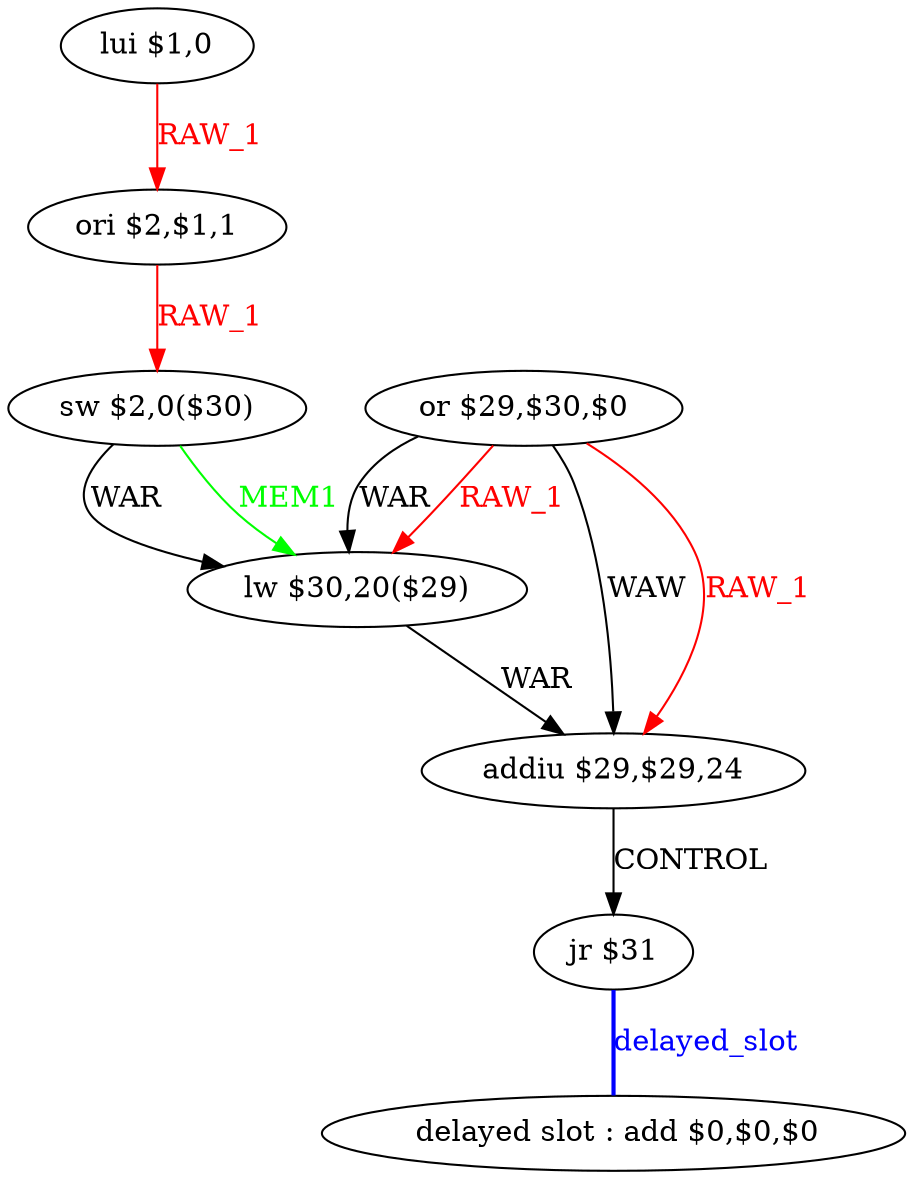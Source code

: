 digraph G1 {
node [shape = ellipse];
i7 [label = " delayed slot : add $0,$0,$0"] ;
i6 ->  i7 [style = bold, dir= none, fontcolor = blue, color = blue, label= "delayed_slot"];
i6 [label = "jr $31"] ;
i0 [label = "lui $1,0"] ;
i0 ->  i1 [color = red, fontcolor = red, label= "RAW_1"];
i1 [label = "ori $2,$1,1"] ;
i1 ->  i2 [color = red, fontcolor = red, label= "RAW_1"];
i2 [label = "sw $2,0($30)"] ;
i2 ->  i4 [label= "WAR"];
i2 ->  i4 [color = green, fontcolor = green, label= "MEM1"];
i4 [label = "lw $30,20($29)"] ;
i4 ->  i5 [label= "WAR"];
i5 [label = "addiu $29,$29,24"] ;
i5 ->  i6 [label= "CONTROL"];
i3 [label = "or $29,$30,$0"] ;
i3 ->  i4 [label= "WAR"];
i3 ->  i4 [color = red, fontcolor = red, label= "RAW_1"];
i3 ->  i5 [label= "WAW"];
i3 ->  i5 [color = red, fontcolor = red, label= "RAW_1"];
}
